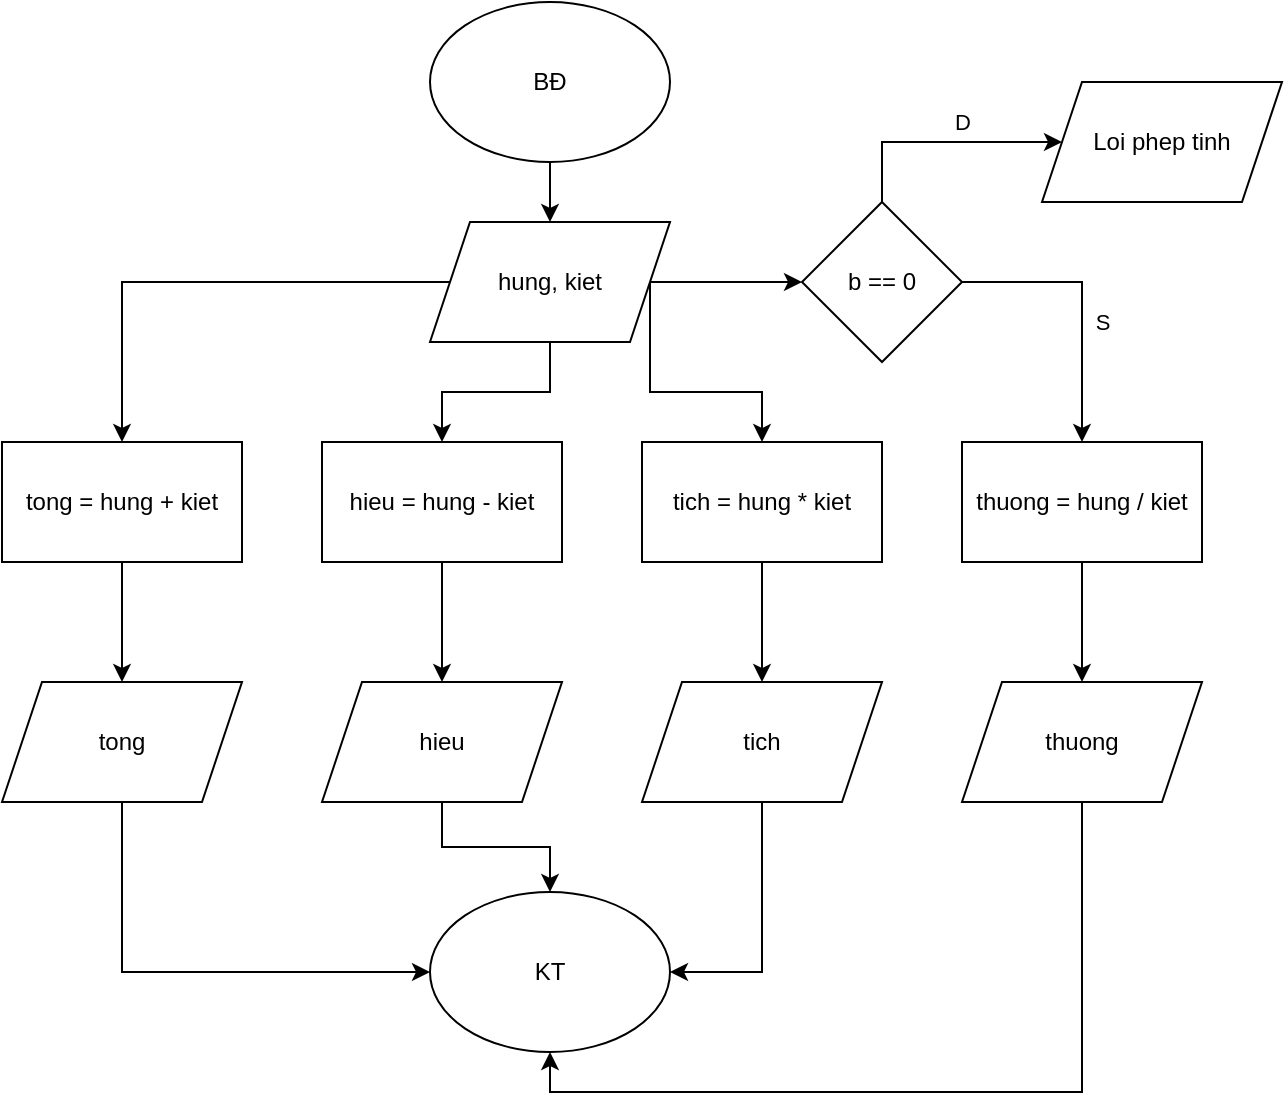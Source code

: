<mxfile version="24.7.17">
  <diagram name="Trang-1" id="vJIE58ElrsCa57r-qR0s">
    <mxGraphModel dx="1050" dy="629" grid="1" gridSize="10" guides="1" tooltips="1" connect="1" arrows="1" fold="1" page="1" pageScale="1" pageWidth="827" pageHeight="1169" math="0" shadow="0">
      <root>
        <mxCell id="0" />
        <mxCell id="1" parent="0" />
        <mxCell id="qHkgsNWd__r-oADJa3gO-8" style="edgeStyle=orthogonalEdgeStyle;rounded=0;orthogonalLoop=1;jettySize=auto;html=1;exitX=0.5;exitY=1;exitDx=0;exitDy=0;entryX=0.5;entryY=0;entryDx=0;entryDy=0;" parent="1" source="qHkgsNWd__r-oADJa3gO-1" target="qHkgsNWd__r-oADJa3gO-2" edge="1">
          <mxGeometry relative="1" as="geometry" />
        </mxCell>
        <mxCell id="qHkgsNWd__r-oADJa3gO-1" value="BĐ" style="ellipse;whiteSpace=wrap;html=1;" parent="1" vertex="1">
          <mxGeometry x="294" y="60" width="120" height="80" as="geometry" />
        </mxCell>
        <mxCell id="qHkgsNWd__r-oADJa3gO-17" style="edgeStyle=orthogonalEdgeStyle;rounded=0;orthogonalLoop=1;jettySize=auto;html=1;exitX=0.5;exitY=1;exitDx=0;exitDy=0;entryX=0.5;entryY=0;entryDx=0;entryDy=0;" parent="1" source="qHkgsNWd__r-oADJa3gO-2" target="qHkgsNWd__r-oADJa3gO-12" edge="1">
          <mxGeometry relative="1" as="geometry" />
        </mxCell>
        <mxCell id="qHkgsNWd__r-oADJa3gO-18" style="edgeStyle=orthogonalEdgeStyle;rounded=0;orthogonalLoop=1;jettySize=auto;html=1;exitX=0;exitY=0.5;exitDx=0;exitDy=0;entryX=0.5;entryY=0;entryDx=0;entryDy=0;" parent="1" source="qHkgsNWd__r-oADJa3gO-2" target="qHkgsNWd__r-oADJa3gO-3" edge="1">
          <mxGeometry relative="1" as="geometry" />
        </mxCell>
        <mxCell id="qHkgsNWd__r-oADJa3gO-21" style="edgeStyle=orthogonalEdgeStyle;rounded=0;orthogonalLoop=1;jettySize=auto;html=1;exitX=1;exitY=0.5;exitDx=0;exitDy=0;entryX=0.5;entryY=0;entryDx=0;entryDy=0;" parent="1" source="qHkgsNWd__r-oADJa3gO-2" target="qHkgsNWd__r-oADJa3gO-20" edge="1">
          <mxGeometry relative="1" as="geometry" />
        </mxCell>
        <mxCell id="qLim_2aav7kIHODZveem-10" style="edgeStyle=orthogonalEdgeStyle;rounded=0;orthogonalLoop=1;jettySize=auto;html=1;exitX=1;exitY=0.5;exitDx=0;exitDy=0;entryX=0;entryY=0.5;entryDx=0;entryDy=0;" parent="1" source="qHkgsNWd__r-oADJa3gO-2" target="qLim_2aav7kIHODZveem-9" edge="1">
          <mxGeometry relative="1" as="geometry" />
        </mxCell>
        <mxCell id="qHkgsNWd__r-oADJa3gO-2" value="hung, kiet" style="shape=parallelogram;perimeter=parallelogramPerimeter;whiteSpace=wrap;html=1;fixedSize=1;" parent="1" vertex="1">
          <mxGeometry x="294" y="170" width="120" height="60" as="geometry" />
        </mxCell>
        <mxCell id="qHkgsNWd__r-oADJa3gO-10" style="edgeStyle=orthogonalEdgeStyle;rounded=0;orthogonalLoop=1;jettySize=auto;html=1;exitX=0.5;exitY=1;exitDx=0;exitDy=0;entryX=0.5;entryY=0;entryDx=0;entryDy=0;" parent="1" source="qHkgsNWd__r-oADJa3gO-3" target="qHkgsNWd__r-oADJa3gO-4" edge="1">
          <mxGeometry relative="1" as="geometry" />
        </mxCell>
        <mxCell id="qHkgsNWd__r-oADJa3gO-3" value="tong = hung + kiet" style="rounded=0;whiteSpace=wrap;html=1;" parent="1" vertex="1">
          <mxGeometry x="80" y="280" width="120" height="60" as="geometry" />
        </mxCell>
        <mxCell id="qHkgsNWd__r-oADJa3gO-24" style="edgeStyle=orthogonalEdgeStyle;rounded=0;orthogonalLoop=1;jettySize=auto;html=1;exitX=0.5;exitY=1;exitDx=0;exitDy=0;entryX=0;entryY=0.5;entryDx=0;entryDy=0;" parent="1" source="qHkgsNWd__r-oADJa3gO-4" target="qHkgsNWd__r-oADJa3gO-5" edge="1">
          <mxGeometry relative="1" as="geometry" />
        </mxCell>
        <mxCell id="qHkgsNWd__r-oADJa3gO-4" value="tong" style="shape=parallelogram;perimeter=parallelogramPerimeter;whiteSpace=wrap;html=1;fixedSize=1;" parent="1" vertex="1">
          <mxGeometry x="80" y="400" width="120" height="60" as="geometry" />
        </mxCell>
        <mxCell id="qHkgsNWd__r-oADJa3gO-5" value="KT" style="ellipse;whiteSpace=wrap;html=1;" parent="1" vertex="1">
          <mxGeometry x="294" y="505" width="120" height="80" as="geometry" />
        </mxCell>
        <mxCell id="qHkgsNWd__r-oADJa3gO-15" style="edgeStyle=orthogonalEdgeStyle;rounded=0;orthogonalLoop=1;jettySize=auto;html=1;exitX=0.5;exitY=1;exitDx=0;exitDy=0;entryX=0.5;entryY=0;entryDx=0;entryDy=0;" parent="1" source="qHkgsNWd__r-oADJa3gO-12" target="qHkgsNWd__r-oADJa3gO-14" edge="1">
          <mxGeometry relative="1" as="geometry" />
        </mxCell>
        <mxCell id="qHkgsNWd__r-oADJa3gO-12" value="hieu = hung - kiet" style="rounded=0;whiteSpace=wrap;html=1;" parent="1" vertex="1">
          <mxGeometry x="240" y="280" width="120" height="60" as="geometry" />
        </mxCell>
        <mxCell id="qHkgsNWd__r-oADJa3gO-16" style="edgeStyle=orthogonalEdgeStyle;rounded=0;orthogonalLoop=1;jettySize=auto;html=1;exitX=0.5;exitY=1;exitDx=0;exitDy=0;entryX=0.5;entryY=0;entryDx=0;entryDy=0;" parent="1" source="qHkgsNWd__r-oADJa3gO-14" target="qHkgsNWd__r-oADJa3gO-5" edge="1">
          <mxGeometry relative="1" as="geometry" />
        </mxCell>
        <mxCell id="qHkgsNWd__r-oADJa3gO-14" value="hieu" style="shape=parallelogram;perimeter=parallelogramPerimeter;whiteSpace=wrap;html=1;fixedSize=1;" parent="1" vertex="1">
          <mxGeometry x="240" y="400" width="120" height="60" as="geometry" />
        </mxCell>
        <mxCell id="qHkgsNWd__r-oADJa3gO-23" style="edgeStyle=orthogonalEdgeStyle;rounded=0;orthogonalLoop=1;jettySize=auto;html=1;exitX=0.5;exitY=1;exitDx=0;exitDy=0;entryX=0.5;entryY=0;entryDx=0;entryDy=0;" parent="1" source="qHkgsNWd__r-oADJa3gO-20" target="qHkgsNWd__r-oADJa3gO-22" edge="1">
          <mxGeometry relative="1" as="geometry" />
        </mxCell>
        <mxCell id="qHkgsNWd__r-oADJa3gO-20" value="tich = hung * kiet" style="rounded=0;whiteSpace=wrap;html=1;" parent="1" vertex="1">
          <mxGeometry x="400" y="280" width="120" height="60" as="geometry" />
        </mxCell>
        <mxCell id="qHkgsNWd__r-oADJa3gO-25" style="edgeStyle=orthogonalEdgeStyle;rounded=0;orthogonalLoop=1;jettySize=auto;html=1;exitX=0.5;exitY=1;exitDx=0;exitDy=0;entryX=1;entryY=0.5;entryDx=0;entryDy=0;" parent="1" source="qHkgsNWd__r-oADJa3gO-22" target="qHkgsNWd__r-oADJa3gO-5" edge="1">
          <mxGeometry relative="1" as="geometry" />
        </mxCell>
        <mxCell id="qHkgsNWd__r-oADJa3gO-22" value="tich" style="shape=parallelogram;perimeter=parallelogramPerimeter;whiteSpace=wrap;html=1;fixedSize=1;" parent="1" vertex="1">
          <mxGeometry x="400" y="400" width="120" height="60" as="geometry" />
        </mxCell>
        <mxCell id="qLim_2aav7kIHODZveem-3" style="edgeStyle=orthogonalEdgeStyle;rounded=0;orthogonalLoop=1;jettySize=auto;html=1;exitX=0.5;exitY=1;exitDx=0;exitDy=0;" parent="1" source="qLim_2aav7kIHODZveem-1" target="qLim_2aav7kIHODZveem-2" edge="1">
          <mxGeometry relative="1" as="geometry" />
        </mxCell>
        <mxCell id="qLim_2aav7kIHODZveem-1" value="thuong = hung / kiet" style="rounded=0;whiteSpace=wrap;html=1;" parent="1" vertex="1">
          <mxGeometry x="560" y="280" width="120" height="60" as="geometry" />
        </mxCell>
        <mxCell id="qLim_2aav7kIHODZveem-5" style="edgeStyle=orthogonalEdgeStyle;rounded=0;orthogonalLoop=1;jettySize=auto;html=1;exitX=0.5;exitY=1;exitDx=0;exitDy=0;entryX=0.5;entryY=1;entryDx=0;entryDy=0;" parent="1" source="qLim_2aav7kIHODZveem-2" target="qHkgsNWd__r-oADJa3gO-5" edge="1">
          <mxGeometry relative="1" as="geometry" />
        </mxCell>
        <mxCell id="qLim_2aav7kIHODZveem-2" value="thuong" style="shape=parallelogram;perimeter=parallelogramPerimeter;whiteSpace=wrap;html=1;fixedSize=1;" parent="1" vertex="1">
          <mxGeometry x="560" y="400" width="120" height="60" as="geometry" />
        </mxCell>
        <mxCell id="qLim_2aav7kIHODZveem-11" value="S" style="edgeStyle=orthogonalEdgeStyle;rounded=0;orthogonalLoop=1;jettySize=auto;html=1;exitX=1;exitY=0.5;exitDx=0;exitDy=0;entryX=0.5;entryY=0;entryDx=0;entryDy=0;" parent="1" source="qLim_2aav7kIHODZveem-9" target="qLim_2aav7kIHODZveem-1" edge="1">
          <mxGeometry x="0.143" y="10" relative="1" as="geometry">
            <mxPoint as="offset" />
          </mxGeometry>
        </mxCell>
        <mxCell id="qLim_2aav7kIHODZveem-14" value="D" style="edgeStyle=orthogonalEdgeStyle;rounded=0;orthogonalLoop=1;jettySize=auto;html=1;exitX=0.5;exitY=0;exitDx=0;exitDy=0;" parent="1" source="qLim_2aav7kIHODZveem-9" target="qLim_2aav7kIHODZveem-13" edge="1">
          <mxGeometry x="0.167" y="10" relative="1" as="geometry">
            <mxPoint as="offset" />
          </mxGeometry>
        </mxCell>
        <mxCell id="qLim_2aav7kIHODZveem-9" value="b == 0" style="rhombus;whiteSpace=wrap;html=1;" parent="1" vertex="1">
          <mxGeometry x="480" y="160" width="80" height="80" as="geometry" />
        </mxCell>
        <mxCell id="qLim_2aav7kIHODZveem-13" value="Loi phep tinh" style="shape=parallelogram;perimeter=parallelogramPerimeter;whiteSpace=wrap;html=1;fixedSize=1;" parent="1" vertex="1">
          <mxGeometry x="600" y="100" width="120" height="60" as="geometry" />
        </mxCell>
      </root>
    </mxGraphModel>
  </diagram>
</mxfile>
